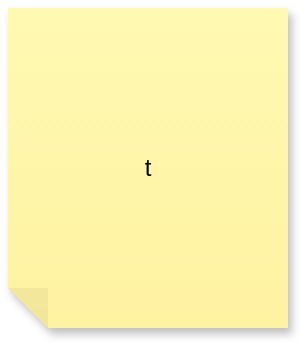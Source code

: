 <mxfile version="21.0.2" type="github">
  <diagram name="Page-1" id="Lzc0DbRvRDiyX60IjcfK">
    <mxGraphModel dx="1402" dy="804" grid="1" gridSize="10" guides="1" tooltips="1" connect="1" arrows="1" fold="1" page="1" pageScale="1" pageWidth="1169" pageHeight="827" math="0" shadow="0">
      <root>
        <mxCell id="0" />
        <mxCell id="1" parent="0" />
        <mxCell id="2WdmLPs2qXZfbaLzCvQb-1" value="t" style="shape=note;whiteSpace=wrap;html=1;backgroundOutline=1;fontColor=#000000;darkOpacity=0.05;fillColor=#FFF9B2;strokeColor=none;fillStyle=solid;direction=west;gradientDirection=north;gradientColor=#FFF2A1;shadow=1;size=20;pointerEvents=1;" vertex="1" parent="1">
          <mxGeometry x="320" y="260" width="140" height="160" as="geometry" />
        </mxCell>
      </root>
    </mxGraphModel>
  </diagram>
</mxfile>
